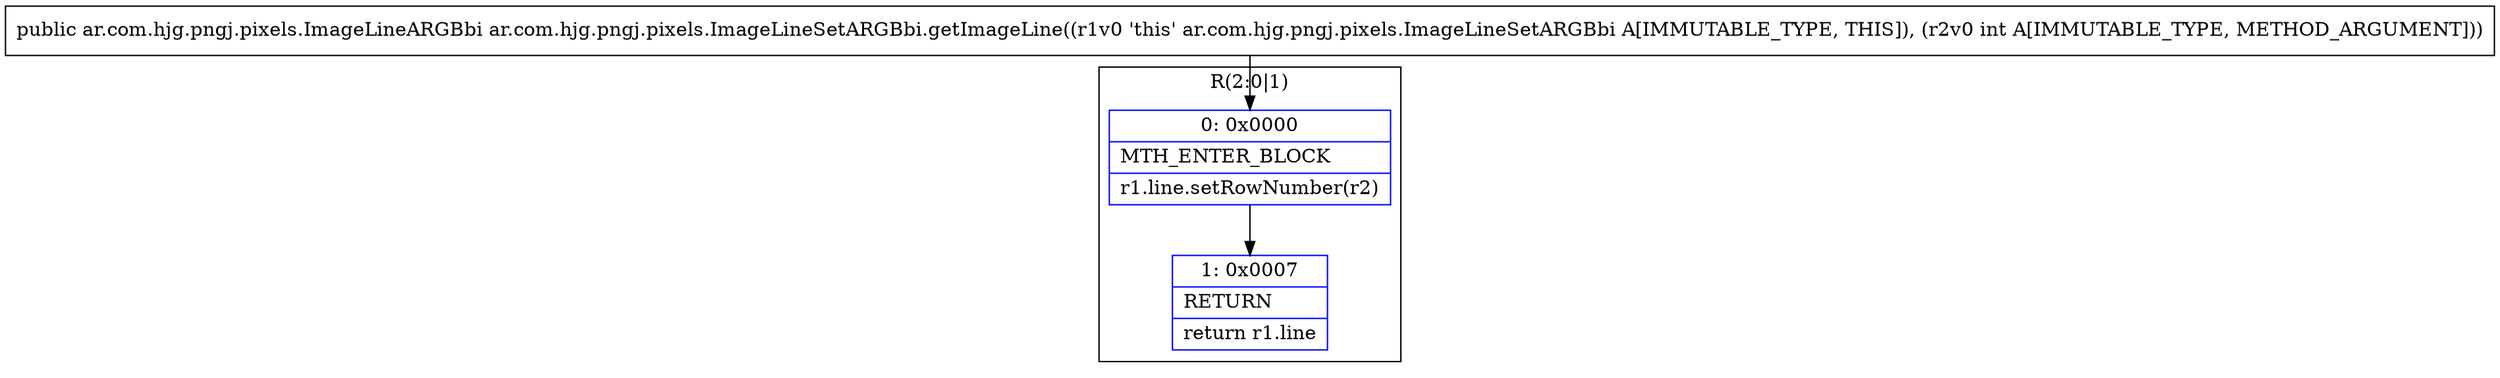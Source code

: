 digraph "CFG forar.com.hjg.pngj.pixels.ImageLineSetARGBbi.getImageLine(I)Lar\/com\/hjg\/pngj\/pixels\/ImageLineARGBbi;" {
subgraph cluster_Region_2018540109 {
label = "R(2:0|1)";
node [shape=record,color=blue];
Node_0 [shape=record,label="{0\:\ 0x0000|MTH_ENTER_BLOCK\l|r1.line.setRowNumber(r2)\l}"];
Node_1 [shape=record,label="{1\:\ 0x0007|RETURN\l|return r1.line\l}"];
}
MethodNode[shape=record,label="{public ar.com.hjg.pngj.pixels.ImageLineARGBbi ar.com.hjg.pngj.pixels.ImageLineSetARGBbi.getImageLine((r1v0 'this' ar.com.hjg.pngj.pixels.ImageLineSetARGBbi A[IMMUTABLE_TYPE, THIS]), (r2v0 int A[IMMUTABLE_TYPE, METHOD_ARGUMENT])) }"];
MethodNode -> Node_0;
Node_0 -> Node_1;
}

